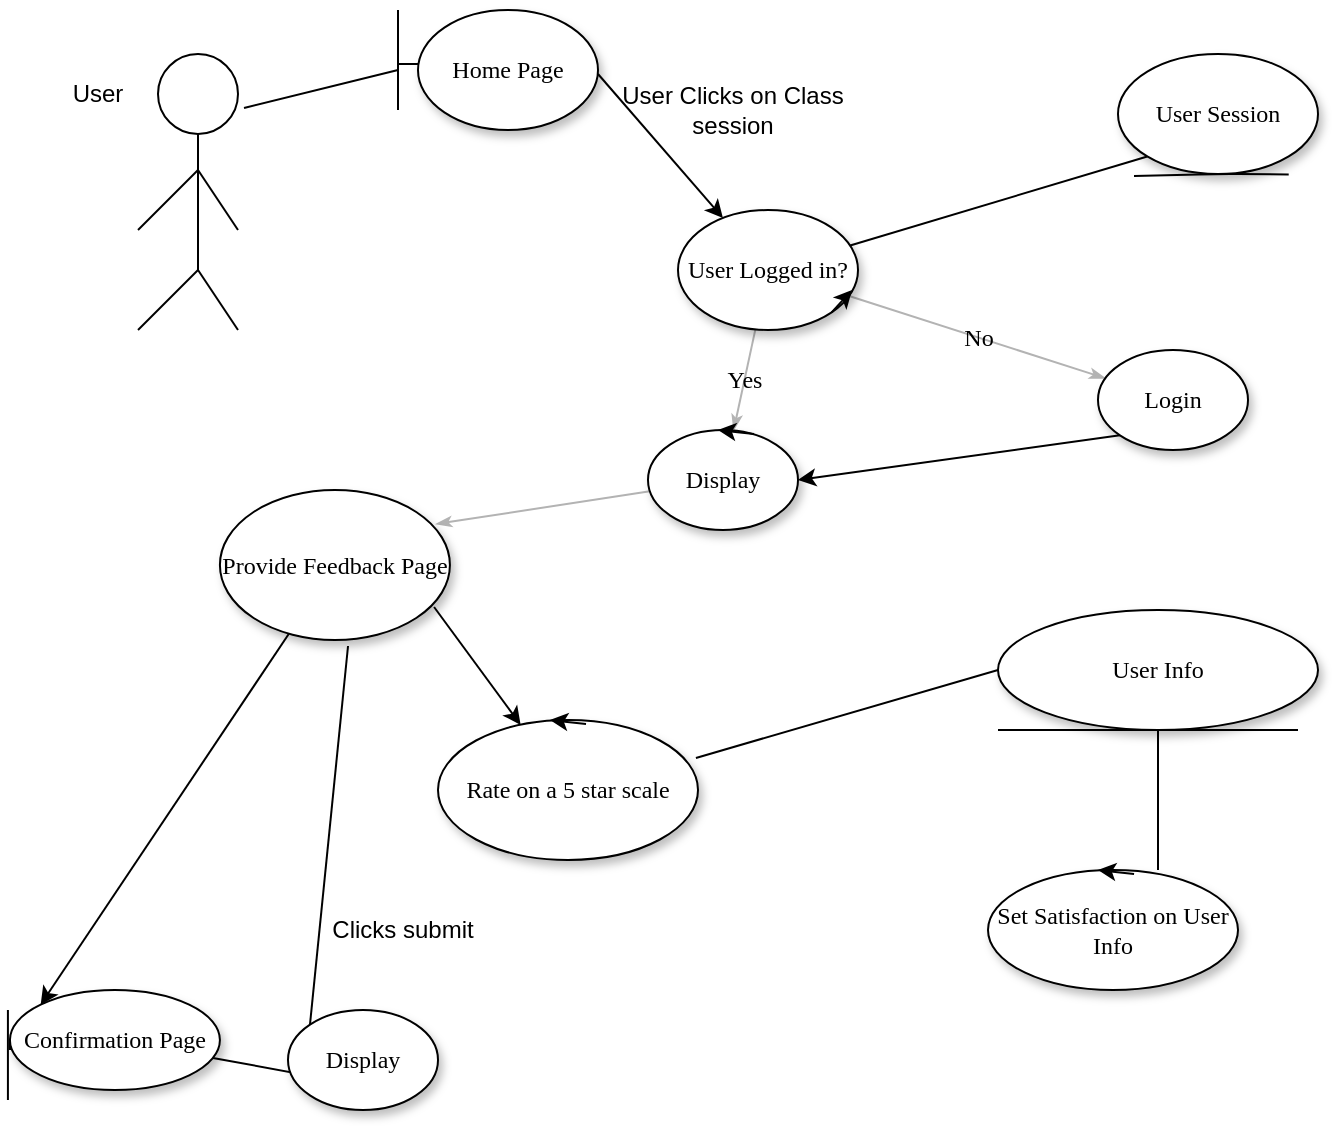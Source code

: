 <mxfile version="14.2.9" type="google"><diagram name="Page-1" id="42789a77-a242-8287-6e28-9cd8cfd52e62"><mxGraphModel dx="1186" dy="623" grid="1" gridSize="10" guides="1" tooltips="1" connect="1" arrows="1" fold="1" page="1" pageScale="1" pageWidth="1100" pageHeight="850" background="#ffffff" math="0" shadow="0"><root><mxCell id="0"/><mxCell id="1" parent="0"/><mxCell id="1ea317790d2ca983-13" value="Yes" style="edgeStyle=none;rounded=1;html=1;labelBackgroundColor=none;startArrow=none;startFill=0;startSize=5;endArrow=classicThin;endFill=1;endSize=5;jettySize=auto;orthogonalLoop=1;strokeColor=#B3B3B3;strokeWidth=1;fontFamily=Verdana;fontSize=12" parent="1" source="1ea317790d2ca983-1" target="1ea317790d2ca983-9" edge="1"><mxGeometry relative="1" as="geometry"/></mxCell><mxCell id="1ea317790d2ca983-14" value="No" style="edgeStyle=none;rounded=1;html=1;labelBackgroundColor=none;startArrow=none;startFill=0;startSize=5;endArrow=classicThin;endFill=1;endSize=5;jettySize=auto;orthogonalLoop=1;strokeColor=#B3B3B3;strokeWidth=1;fontFamily=Verdana;fontSize=12" parent="1" source="1ea317790d2ca983-1" target="1ea317790d2ca983-3" edge="1"><mxGeometry relative="1" as="geometry"/></mxCell><mxCell id="1ea317790d2ca983-1" value="User Logged in?" style="ellipse;whiteSpace=wrap;html=1;rounded=0;shadow=1;comic=0;labelBackgroundColor=none;strokeWidth=1;fontFamily=Verdana;fontSize=12;align=center;" parent="1" vertex="1"><mxGeometry x="430" y="200" width="90" height="60" as="geometry"/></mxCell><mxCell id="1ea317790d2ca983-3" value="&lt;span&gt;Login&lt;/span&gt;" style="ellipse;whiteSpace=wrap;html=1;rounded=0;shadow=1;comic=0;labelBackgroundColor=none;strokeWidth=1;fontFamily=Verdana;fontSize=12;align=center;" parent="1" vertex="1"><mxGeometry x="640" y="270" width="75" height="50" as="geometry"/></mxCell><mxCell id="1ea317790d2ca983-4" value="User Info" style="ellipse;whiteSpace=wrap;html=1;rounded=0;shadow=1;comic=0;labelBackgroundColor=none;strokeWidth=1;fontFamily=Verdana;fontSize=12;align=center;" parent="1" vertex="1"><mxGeometry x="590" y="400" width="160" height="60" as="geometry"/></mxCell><mxCell id="1ea317790d2ca983-7" value="Rate on a 5 star scale" style="ellipse;whiteSpace=wrap;html=1;rounded=0;shadow=1;comic=0;labelBackgroundColor=none;strokeWidth=1;fontFamily=Verdana;fontSize=12;align=center;" parent="1" vertex="1"><mxGeometry x="310" y="455" width="130" height="70" as="geometry"/></mxCell><mxCell id="1ea317790d2ca983-19" value="" style="edgeStyle=none;rounded=1;html=1;labelBackgroundColor=none;startArrow=none;startFill=0;startSize=5;endArrow=classicThin;endFill=1;endSize=5;jettySize=auto;orthogonalLoop=1;strokeColor=#B3B3B3;strokeWidth=1;fontFamily=Verdana;fontSize=12;entryX=0.939;entryY=0.227;entryDx=0;entryDy=0;entryPerimeter=0;" parent="1" source="1ea317790d2ca983-9" target="1ea317790d2ca983-10" edge="1"><mxGeometry relative="1" as="geometry"><mxPoint x="326.995" y="358.97" as="targetPoint"/></mxGeometry></mxCell><mxCell id="1ea317790d2ca983-9" value="Display" style="ellipse;whiteSpace=wrap;html=1;rounded=0;shadow=1;comic=0;labelBackgroundColor=none;strokeWidth=1;fontFamily=Verdana;fontSize=12;align=center;" parent="1" vertex="1"><mxGeometry x="415" y="310" width="75" height="50" as="geometry"/></mxCell><mxCell id="1ea317790d2ca983-10" value="Provide Feedback Page" style="ellipse;whiteSpace=wrap;html=1;rounded=0;shadow=1;comic=0;labelBackgroundColor=none;strokeWidth=1;fontFamily=Verdana;fontSize=12;align=center;" parent="1" vertex="1"><mxGeometry x="200.96" y="340" width="115" height="75" as="geometry"/></mxCell><mxCell id="2LTadjDk4EpplaiN7bCC-4" value="" style="endArrow=none;html=1;strokeColor=#000000;" parent="1" edge="1"><mxGeometry width="50" height="50" relative="1" as="geometry"><mxPoint x="190" y="230" as="sourcePoint"/><mxPoint x="190" y="162" as="targetPoint"/></mxGeometry></mxCell><mxCell id="2LTadjDk4EpplaiN7bCC-6" value="" style="ellipse;whiteSpace=wrap;html=1;aspect=fixed;" parent="1" vertex="1"><mxGeometry x="170" y="122" width="40" height="40" as="geometry"/></mxCell><mxCell id="2LTadjDk4EpplaiN7bCC-7" value="" style="endArrow=none;html=1;strokeColor=#000000;" parent="1" edge="1"><mxGeometry width="50" height="50" relative="1" as="geometry"><mxPoint x="160" y="260" as="sourcePoint"/><mxPoint x="190" y="230" as="targetPoint"/><Array as="points"/></mxGeometry></mxCell><mxCell id="2LTadjDk4EpplaiN7bCC-8" value="" style="endArrow=none;html=1;strokeColor=#000000;" parent="1" edge="1"><mxGeometry width="50" height="50" relative="1" as="geometry"><mxPoint x="210" y="260" as="sourcePoint"/><mxPoint x="190" y="230" as="targetPoint"/><Array as="points"/></mxGeometry></mxCell><mxCell id="2LTadjDk4EpplaiN7bCC-9" value="" style="endArrow=none;html=1;strokeColor=#000000;" parent="1" edge="1"><mxGeometry width="50" height="50" relative="1" as="geometry"><mxPoint x="210" y="210" as="sourcePoint"/><mxPoint x="190" y="180" as="targetPoint"/><Array as="points"/></mxGeometry></mxCell><mxCell id="2LTadjDk4EpplaiN7bCC-10" value="" style="endArrow=none;html=1;strokeColor=#000000;" parent="1" edge="1"><mxGeometry width="50" height="50" relative="1" as="geometry"><mxPoint x="160" y="210" as="sourcePoint"/><mxPoint x="190" y="180" as="targetPoint"/><Array as="points"/></mxGeometry></mxCell><mxCell id="2LTadjDk4EpplaiN7bCC-11" value="User" style="text;html=1;strokeColor=none;fillColor=none;align=center;verticalAlign=middle;whiteSpace=wrap;rounded=0;" parent="1" vertex="1"><mxGeometry x="120" y="132" width="40" height="20" as="geometry"/></mxCell><mxCell id="2LTadjDk4EpplaiN7bCC-12" value="" style="endArrow=none;html=1;strokeColor=#000000;exitX=1.075;exitY=0.675;exitDx=0;exitDy=0;exitPerimeter=0;" parent="1" source="2LTadjDk4EpplaiN7bCC-6" edge="1"><mxGeometry width="50" height="50" relative="1" as="geometry"><mxPoint x="220" y="112" as="sourcePoint"/><mxPoint x="290" y="130" as="targetPoint"/></mxGeometry></mxCell><mxCell id="2LTadjDk4EpplaiN7bCC-13" value="" style="endArrow=none;html=1;strokeColor=#000000;" parent="1" edge="1"><mxGeometry width="50" height="50" relative="1" as="geometry"><mxPoint x="290" y="150" as="sourcePoint"/><mxPoint x="290" y="100" as="targetPoint"/></mxGeometry></mxCell><mxCell id="2LTadjDk4EpplaiN7bCC-14" value="" style="endArrow=none;html=1;strokeColor=#000000;" parent="1" edge="1"><mxGeometry width="50" height="50" relative="1" as="geometry"><mxPoint x="290" y="127" as="sourcePoint"/><mxPoint x="300" y="127" as="targetPoint"/></mxGeometry></mxCell><mxCell id="2LTadjDk4EpplaiN7bCC-15" value="Home Page" style="ellipse;whiteSpace=wrap;html=1;rounded=0;shadow=1;comic=0;labelBackgroundColor=none;strokeWidth=1;fontFamily=Verdana;fontSize=12;align=center;" parent="1" vertex="1"><mxGeometry x="300" y="100" width="90" height="60" as="geometry"/></mxCell><mxCell id="2LTadjDk4EpplaiN7bCC-16" value="" style="endArrow=classic;html=1;strokeColor=#000000;" parent="1" target="1ea317790d2ca983-1" edge="1"><mxGeometry width="50" height="50" relative="1" as="geometry"><mxPoint x="390" y="132" as="sourcePoint"/><mxPoint x="500" y="130" as="targetPoint"/></mxGeometry></mxCell><mxCell id="2LTadjDk4EpplaiN7bCC-25" value="User Session" style="ellipse;whiteSpace=wrap;html=1;rounded=0;shadow=1;comic=0;labelBackgroundColor=none;strokeWidth=1;fontFamily=Verdana;fontSize=12;align=center;" parent="1" vertex="1"><mxGeometry x="650" y="122" width="100" height="60" as="geometry"/></mxCell><mxCell id="2LTadjDk4EpplaiN7bCC-29" value="" style="endArrow=none;html=1;strokeColor=#000000;entryX=1;entryY=1;entryDx=0;entryDy=0;exitX=0.08;exitY=0.867;exitDx=0;exitDy=0;exitPerimeter=0;" parent="1" edge="1"><mxGeometry width="50" height="50" relative="1" as="geometry"><mxPoint x="658" y="183.02" as="sourcePoint"/><mxPoint x="735.355" y="182.213" as="targetPoint"/><Array as="points"><mxPoint x="700" y="182"/></Array></mxGeometry></mxCell><mxCell id="2LTadjDk4EpplaiN7bCC-31" value="" style="endArrow=none;html=1;strokeColor=#000000;exitX=0;exitY=1;exitDx=0;exitDy=0;" parent="1" source="2LTadjDk4EpplaiN7bCC-25" target="1ea317790d2ca983-1" edge="1"><mxGeometry width="50" height="50" relative="1" as="geometry"><mxPoint x="540" y="172" as="sourcePoint"/><mxPoint x="380" y="150" as="targetPoint"/></mxGeometry></mxCell><mxCell id="2LTadjDk4EpplaiN7bCC-38" value="" style="endArrow=classic;html=1;strokeColor=#000000;entryX=0.967;entryY=0.667;entryDx=0;entryDy=0;entryPerimeter=0;exitX=1;exitY=1;exitDx=0;exitDy=0;" parent="1" source="1ea317790d2ca983-1" target="1ea317790d2ca983-1" edge="1"><mxGeometry width="50" height="50" relative="1" as="geometry"><mxPoint x="472.5" y="220" as="sourcePoint"/><mxPoint x="456.5" y="216.98" as="targetPoint"/></mxGeometry></mxCell><mxCell id="2LTadjDk4EpplaiN7bCC-39" value="" style="endArrow=classic;html=1;strokeColor=#000000;exitX=0.707;exitY=0.04;exitDx=0;exitDy=0;exitPerimeter=0;" parent="1" source="1ea317790d2ca983-9" edge="1"><mxGeometry width="50" height="50" relative="1" as="geometry"><mxPoint x="453" y="310" as="sourcePoint"/><mxPoint x="450" y="310" as="targetPoint"/></mxGeometry></mxCell><mxCell id="2LTadjDk4EpplaiN7bCC-42" value="" style="endArrow=classic;html=1;strokeColor=#000000;entryX=1;entryY=0.5;entryDx=0;entryDy=0;exitX=0;exitY=1;exitDx=0;exitDy=0;" parent="1" source="1ea317790d2ca983-3" target="1ea317790d2ca983-9" edge="1"><mxGeometry width="50" height="50" relative="1" as="geometry"><mxPoint x="580" y="340" as="sourcePoint"/><mxPoint x="630" y="290" as="targetPoint"/></mxGeometry></mxCell><mxCell id="2LTadjDk4EpplaiN7bCC-44" value="" style="endArrow=classic;html=1;strokeColor=#000000;exitX=0.931;exitY=0.78;exitDx=0;exitDy=0;exitPerimeter=0;" parent="1" source="1ea317790d2ca983-10" target="1ea317790d2ca983-7" edge="1"><mxGeometry width="50" height="50" relative="1" as="geometry"><mxPoint x="370" y="410" as="sourcePoint"/><mxPoint x="420" y="360" as="targetPoint"/></mxGeometry></mxCell><mxCell id="2LTadjDk4EpplaiN7bCC-49" style="edgeStyle=orthogonalEdgeStyle;rounded=0;orthogonalLoop=1;jettySize=auto;html=1;exitX=0.5;exitY=1;exitDx=0;exitDy=0;strokeColor=#000000;" parent="1" edge="1"><mxGeometry relative="1" as="geometry"><mxPoint x="397.5" y="605" as="sourcePoint"/><mxPoint x="397.5" y="605" as="targetPoint"/></mxGeometry></mxCell><mxCell id="2LTadjDk4EpplaiN7bCC-53" value="" style="endArrow=classic;html=1;strokeColor=#000000;exitX=0.707;exitY=0.04;exitDx=0;exitDy=0;exitPerimeter=0;" parent="1" edge="1"><mxGeometry width="50" height="50" relative="1" as="geometry"><mxPoint x="384.015" y="457" as="sourcePoint"/><mxPoint x="365.99" y="455" as="targetPoint"/></mxGeometry></mxCell><mxCell id="2LTadjDk4EpplaiN7bCC-56" value="User Clicks on Class session" style="text;html=1;strokeColor=none;fillColor=none;align=center;verticalAlign=middle;whiteSpace=wrap;rounded=0;" parent="1" vertex="1"><mxGeometry x="395" y="140" width="125" height="20" as="geometry"/></mxCell><mxCell id="2LTadjDk4EpplaiN7bCC-57" value="" style="endArrow=none;html=1;strokeColor=#000000;" parent="1" edge="1"><mxGeometry width="50" height="50" relative="1" as="geometry"><mxPoint x="590" y="460" as="sourcePoint"/><mxPoint x="740" y="460" as="targetPoint"/><Array as="points"><mxPoint x="672" y="460"/></Array></mxGeometry></mxCell><mxCell id="2LTadjDk4EpplaiN7bCC-60" value="" style="endArrow=none;html=1;strokeColor=#000000;entryX=0;entryY=0.5;entryDx=0;entryDy=0;exitX=0.992;exitY=0.271;exitDx=0;exitDy=0;exitPerimeter=0;" parent="1" source="1ea317790d2ca983-7" target="1ea317790d2ca983-4" edge="1"><mxGeometry width="50" height="50" relative="1" as="geometry"><mxPoint x="490" y="420" as="sourcePoint"/><mxPoint x="540" y="370" as="targetPoint"/></mxGeometry></mxCell><mxCell id="2LTadjDk4EpplaiN7bCC-62" value="" style="endArrow=none;html=1;strokeColor=#000000;" parent="1" edge="1"><mxGeometry width="50" height="50" relative="1" as="geometry"><mxPoint x="670" y="530" as="sourcePoint"/><mxPoint x="670" y="460" as="targetPoint"/></mxGeometry></mxCell><mxCell id="2LTadjDk4EpplaiN7bCC-65" value="Set Satisfaction on User Info" style="ellipse;whiteSpace=wrap;html=1;rounded=0;shadow=1;comic=0;labelBackgroundColor=none;strokeWidth=1;fontFamily=Verdana;fontSize=12;align=center;" parent="1" vertex="1"><mxGeometry x="585" y="530" width="125" height="60" as="geometry"/></mxCell><mxCell id="2LTadjDk4EpplaiN7bCC-66" value="" style="endArrow=classic;html=1;strokeColor=#000000;exitX=0.707;exitY=0.04;exitDx=0;exitDy=0;exitPerimeter=0;" parent="1" edge="1"><mxGeometry width="50" height="50" relative="1" as="geometry"><mxPoint x="658.025" y="532" as="sourcePoint"/><mxPoint x="640" y="530" as="targetPoint"/></mxGeometry></mxCell><mxCell id="uU1kv8XjvXcKN96XUfkC-16" value="Confirmation Page" style="ellipse;whiteSpace=wrap;html=1;rounded=0;shadow=1;comic=0;labelBackgroundColor=none;strokeWidth=1;fontFamily=Verdana;fontSize=12;align=center;" parent="1" vertex="1"><mxGeometry x="95.96" y="590" width="105" height="50" as="geometry"/></mxCell><mxCell id="uU1kv8XjvXcKN96XUfkC-17" value="" style="endArrow=none;html=1;strokeColor=#000000;" parent="1" edge="1"><mxGeometry width="50" height="50" relative="1" as="geometry"><mxPoint x="94.96" y="645" as="sourcePoint"/><mxPoint x="94.96" y="600" as="targetPoint"/></mxGeometry></mxCell><mxCell id="uU1kv8XjvXcKN96XUfkC-18" value="" style="endArrow=none;html=1;strokeColor=#000000;entryX=0;entryY=0.5;entryDx=0;entryDy=0;" parent="1" target="uU1kv8XjvXcKN96XUfkC-16" edge="1"><mxGeometry width="50" height="50" relative="1" as="geometry"><mxPoint x="96" y="620" as="sourcePoint"/><mxPoint x="185" y="735" as="targetPoint"/></mxGeometry></mxCell><mxCell id="uU1kv8XjvXcKN96XUfkC-19" style="edgeStyle=orthogonalEdgeStyle;rounded=0;orthogonalLoop=1;jettySize=auto;html=1;exitX=0.5;exitY=1;exitDx=0;exitDy=0;strokeColor=#000000;" parent="1" source="uU1kv8XjvXcKN96XUfkC-16" target="uU1kv8XjvXcKN96XUfkC-16" edge="1"><mxGeometry relative="1" as="geometry"/></mxCell><mxCell id="uU1kv8XjvXcKN96XUfkC-20" value="" style="endArrow=none;html=1;strokeColor=#000000;entryX=1;entryY=1;entryDx=0;entryDy=0;" parent="1" source="uU1kv8XjvXcKN96XUfkC-16" target="uU1kv8XjvXcKN96XUfkC-21" edge="1"><mxGeometry width="50" height="50" relative="1" as="geometry"><mxPoint x="295" y="754" as="sourcePoint"/><mxPoint x="211.975" y="733" as="targetPoint"/></mxGeometry></mxCell><mxCell id="uU1kv8XjvXcKN96XUfkC-21" value="Display" style="ellipse;whiteSpace=wrap;html=1;rounded=0;shadow=1;comic=0;labelBackgroundColor=none;strokeWidth=1;fontFamily=Verdana;fontSize=12;align=center;" parent="1" vertex="1"><mxGeometry x="235.0" y="600" width="75" height="50" as="geometry"/></mxCell><mxCell id="uU1kv8XjvXcKN96XUfkC-22" value="" style="endArrow=none;html=1;strokeColor=#000000;entryX=0.557;entryY=1.04;entryDx=0;entryDy=0;entryPerimeter=0;exitX=0;exitY=0;exitDx=0;exitDy=0;" parent="1" edge="1" target="1ea317790d2ca983-10" source="uU1kv8XjvXcKN96XUfkC-21"><mxGeometry width="50" height="50" relative="1" as="geometry"><mxPoint x="230.96" y="694.5" as="sourcePoint"/><mxPoint x="170.0" y="617.5" as="targetPoint"/></mxGeometry></mxCell><mxCell id="uU1kv8XjvXcKN96XUfkC-23" value="" style="endArrow=classic;html=1;entryX=0;entryY=0;entryDx=0;entryDy=0;" parent="1" target="uU1kv8XjvXcKN96XUfkC-16" edge="1" source="1ea317790d2ca983-10"><mxGeometry width="50" height="50" relative="1" as="geometry"><mxPoint x="150" y="617.5" as="sourcePoint"/><mxPoint x="200" y="567.5" as="targetPoint"/></mxGeometry></mxCell><mxCell id="uU1kv8XjvXcKN96XUfkC-24" value="Clicks submit" style="text;html=1;strokeColor=none;fillColor=none;align=center;verticalAlign=middle;whiteSpace=wrap;rounded=0;" parent="1" vertex="1"><mxGeometry x="230.0" y="550" width="125" height="20" as="geometry"/></mxCell></root></mxGraphModel></diagram></mxfile>